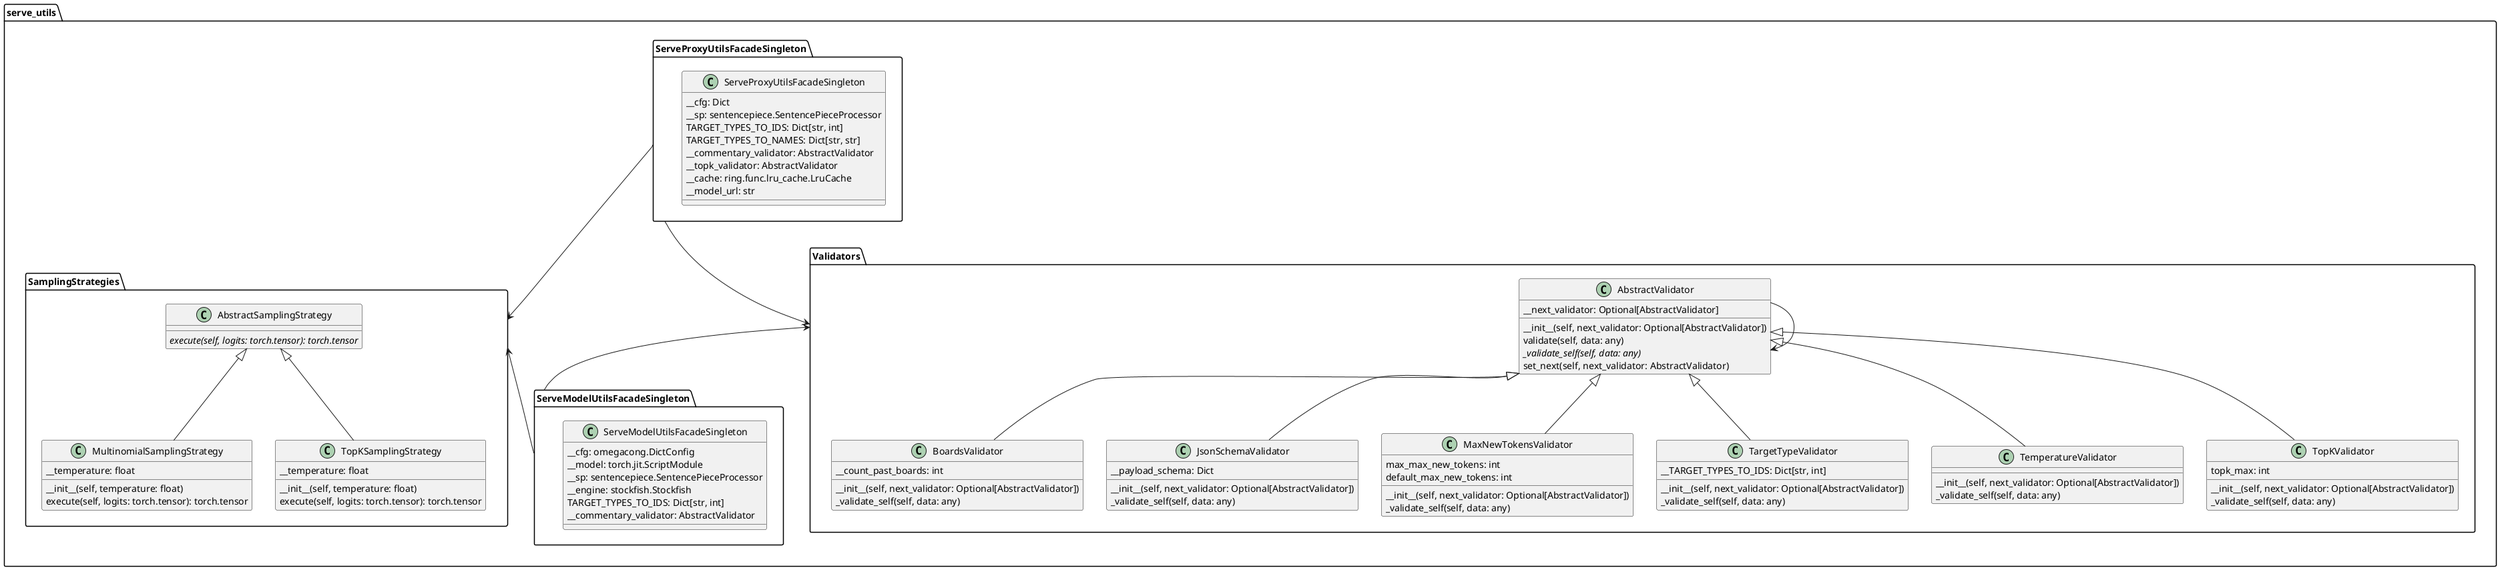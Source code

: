 @startuml 
!pragma useIntermediatePackages false

class serve_utils.SamplingStrategies.AbstractSamplingStrategy {
  <i>execute(self, logits: torch.tensor): torch.tensor</i>
}
class serve_utils.SamplingStrategies.MultinomialSamplingStrategy {
  __temperature: float 
  __init__(self, temperature: float)
  execute(self, logits: torch.tensor): torch.tensor
}
class serve_utils.SamplingStrategies.TopKSamplingStrategy {
  __temperature: float 
  __init__(self, temperature: float)
  execute(self, logits: torch.tensor): torch.tensor
}
class serve_utils.Validators.BoardsValidator {
  __count_past_boards: int 
  __init__(self, next_validator: Optional[AbstractValidator])
  _validate_self(self, data: any)
}
class serve_utils.Validators.JsonSchemaValidator {
  __payload_schema: Dict 
  __init__(self, next_validator: Optional[AbstractValidator])
  _validate_self(self, data: any)
}
class serve_utils.Validators.MaxNewTokensValidator {
  max_max_new_tokens: int 
  default_max_new_tokens: int 
  __init__(self, next_validator: Optional[AbstractValidator])
  _validate_self(self, data: any)
}
class serve_utils.ServeModelUtilsFacadeSingleton.ServeModelUtilsFacadeSingleton {
  __cfg: omegacong.DictConfig 
  __model: torch.jit.ScriptModule 
  __sp: sentencepiece.SentencePieceProcessor
  __engine: stockfish.Stockfish 
  TARGET_TYPES_TO_IDS: Dict[str, int] 
  __commentary_validator: AbstractValidator 
}
class serve_utils.Validators.TargetTypeValidator {
  __TARGET_TYPES_TO_IDS: Dict[str, int] 
  __init__(self, next_validator: Optional[AbstractValidator])
  _validate_self(self, data: any)
}
class serve_utils.Validators.TemperatureValidator {
  __init__(self, next_validator: Optional[AbstractValidator])
  _validate_self(self, data: any)
}
class serve_utils.ServeProxyUtilsFacadeSingleton.ServeProxyUtilsFacadeSingleton {
  __cfg: Dict 
  __sp: sentencepiece.SentencePieceProcessor 
  TARGET_TYPES_TO_IDS: Dict[str, int] 
  TARGET_TYPES_TO_NAMES: Dict[str, str] 
  __commentary_validator: AbstractValidator 
  __topk_validator: AbstractValidator 
  __cache: ring.func.lru_cache.LruCache 
  __model_url: str 
}
class serve_utils.Validators.TopKValidator {
  topk_max: int
  __init__(self, next_validator: Optional[AbstractValidator])
  _validate_self(self, data: any)
}
class serve_utils.Validators.AbstractValidator {
  __next_validator: Optional[AbstractValidator]
  __init__(self, next_validator: Optional[AbstractValidator])
  validate(self, data: any)
  <i>_validate_self(self, data: any)</i>
  set_next(self, next_validator: AbstractValidator)
}
serve_utils.Validators.AbstractValidator -> serve_utils.Validators.AbstractValidator
serve_utils.ServeModelUtilsFacadeSingleton --up> serve_utils.Validators
serve_utils.ServeModelUtilsFacadeSingleton --up> serve_utils.SamplingStrategies 
serve_utils.ServeProxyUtilsFacadeSingleton --down> serve_utils.Validators 
serve_utils.ServeProxyUtilsFacadeSingleton --down> serve_utils.SamplingStrategies 

serve_utils.SamplingStrategies.AbstractSamplingStrategy <|-- serve_utils.SamplingStrategies.MultinomialSamplingStrategy
serve_utils.SamplingStrategies.AbstractSamplingStrategy <|-- serve_utils.SamplingStrategies.TopKSamplingStrategy
serve_utils.Validators.AbstractValidator <|-- serve_utils.Validators.BoardsValidator
serve_utils.Validators.AbstractValidator <|-- serve_utils.Validators.JsonSchemaValidator
serve_utils.Validators.AbstractValidator <|-- serve_utils.Validators.MaxNewTokensValidator
serve_utils.Validators.AbstractValidator <|-- serve_utils.Validators.TargetTypeValidator
serve_utils.Validators.AbstractValidator <|-- serve_utils.Validators.TemperatureValidator
serve_utils.Validators.AbstractValidator <|-- serve_utils.Validators.TopKValidator

@enduml
